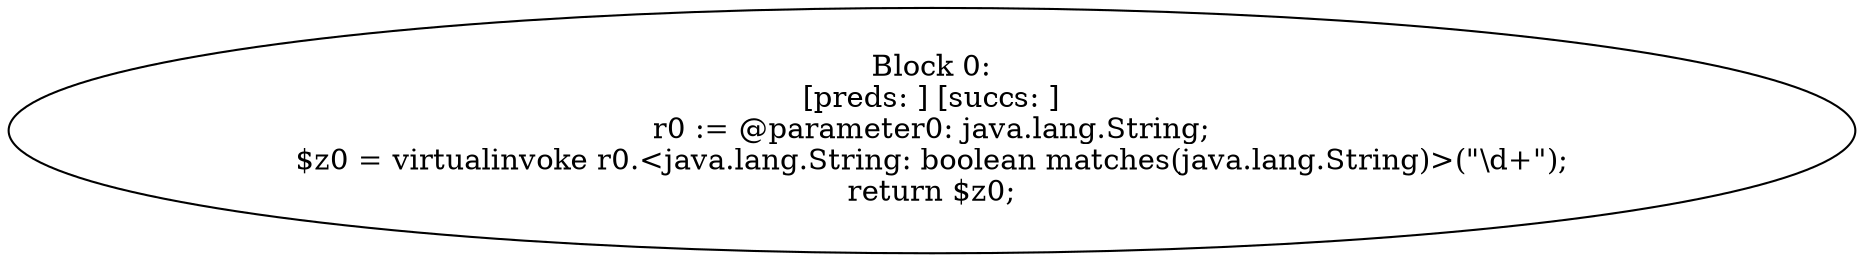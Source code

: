 digraph "unitGraph" {
    "Block 0:
[preds: ] [succs: ]
r0 := @parameter0: java.lang.String;
$z0 = virtualinvoke r0.<java.lang.String: boolean matches(java.lang.String)>(\"\\d+\");
return $z0;
"
}
